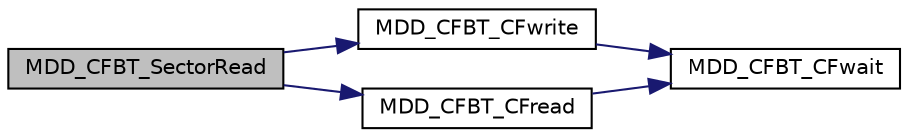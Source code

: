 digraph "MDD_CFBT_SectorRead"
{
  edge [fontname="Helvetica",fontsize="10",labelfontname="Helvetica",labelfontsize="10"];
  node [fontname="Helvetica",fontsize="10",shape=record];
  rankdir="LR";
  Node1 [label="MDD_CFBT_SectorRead",height=0.2,width=0.4,color="black", fillcolor="grey75", style="filled", fontcolor="black"];
  Node1 -> Node2 [color="midnightblue",fontsize="10",style="solid",fontname="Helvetica"];
  Node2 [label="MDD_CFBT_CFwrite",height=0.2,width=0.4,color="black", fillcolor="white", style="filled",URL="$_c_f-_bit_01transaction_8c.html#afc2cd706413b4c18704118b998c8c6e8"];
  Node2 -> Node3 [color="midnightblue",fontsize="10",style="solid",fontname="Helvetica"];
  Node3 [label="MDD_CFBT_CFwait",height=0.2,width=0.4,color="black", fillcolor="white", style="filled",URL="$_c_f-_bit_01transaction_8c.html#a760749cb805dc17eef5fe99a0c9fb846"];
  Node1 -> Node4 [color="midnightblue",fontsize="10",style="solid",fontname="Helvetica"];
  Node4 [label="MDD_CFBT_CFread",height=0.2,width=0.4,color="black", fillcolor="white", style="filled",URL="$_c_f-_bit_01transaction_8c.html#aea3f7bb910466bb42e9fcf2aceda94f8"];
  Node4 -> Node3 [color="midnightblue",fontsize="10",style="solid",fontname="Helvetica"];
}
